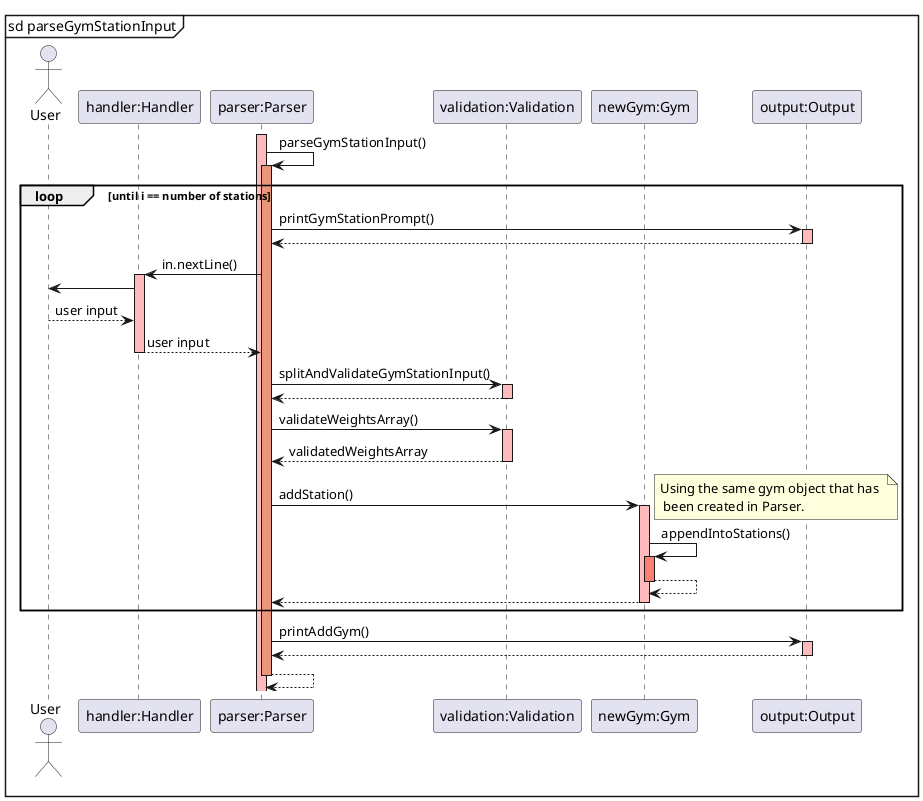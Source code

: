 @startuml
mainframe sd parseGymStationInput
actor User
participant "handler:Handler" as Handler
participant "parser:Parser" as Parser
participant "validation:Validation" as Validation
participant "newGym:Gym" as Gym
participant "output:Output" as Output

activate Parser  #FFBBBB
Parser -> Parser : parseGymStationInput()
    activate Parser #DarkSalmon
        loop until i == number of stations
            Parser -> Output : printGymStationPrompt()
            activate Output #FFBBBB
            Output --> Parser : 
            deactivate Output #DarkSalmon

            Parser -> Handler: in.nextLine()
            activate Handler #FFBBBB
            Handler -> User:
            User --> Handler: user input
            Handler --> Parser: user input
            deactivate Handler #FFBBBB
            Parser -> Validation: splitAndValidateGymStationInput()
            activate Validation #FFBBBB
            Validation --> Parser:

            deactivate Validation #FFBBBB
            Parser -> Validation: validateWeightsArray()
            activate Validation #FFBBBB
            Validation --> Parser: validatedWeightsArray
            deactivate Validation #FFBBBB
            Parser -> Gym: addStation() 
            note right : Using the same gym object that has \n been created in Parser.
            activate Gym #FFBBBB
            Gym -> Gym : appendIntoStations()
            activate Gym #Salmon
            Gym --> Gym : 
            deactivate Gym #Salmon
            Gym --> Parser:
            deactivate Gym #FFBBBB
        end
    Parser -> Output: printAddGym()
    activate Output #FFBBBB
    Output --> Parser:
    deactivate Output
    Parser --> Parser :
deactivate Parser #DarkSalmon
@enduml